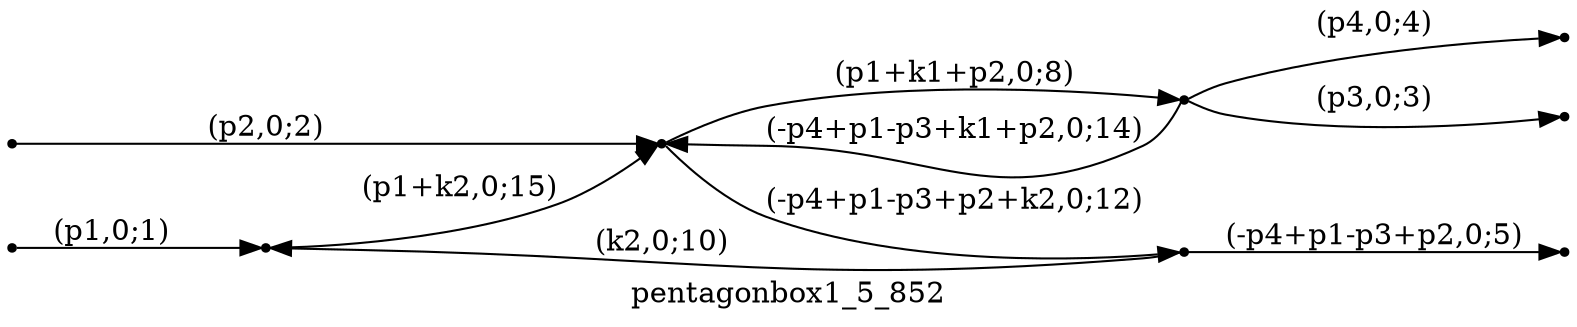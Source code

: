 digraph pentagonbox1_5_852 {
  label="pentagonbox1_5_852";
  rankdir="LR";
  subgraph edges {
    -1 -> 4 [label="(p1,0;1)"];
    -2 -> 3 [label="(p2,0;2)"];
    2 -> -3 [label="(p3,0;3)"];
    2 -> -4 [label="(p4,0;4)"];
    1 -> -5 [label="(-p4+p1-p3+p2,0;5)"];
    3 -> 2 [label="(p1+k1+p2,0;8)"];
    1 -> 4 [label="(k2,0;10)"];
    3 -> 1 [label="(-p4+p1-p3+p2+k2,0;12)"];
    2 -> 3 [label="(-p4+p1-p3+k1+p2,0;14)"];
    4 -> 3 [label="(p1+k2,0;15)"];
  }
  subgraph incoming { rank="source"; -1; -2; }
  subgraph outgoing { rank="sink"; -3; -4; -5; }
-5 [shape=point];
-4 [shape=point];
-3 [shape=point];
-2 [shape=point];
-1 [shape=point];
1 [shape=point];
2 [shape=point];
3 [shape=point];
4 [shape=point];
}

